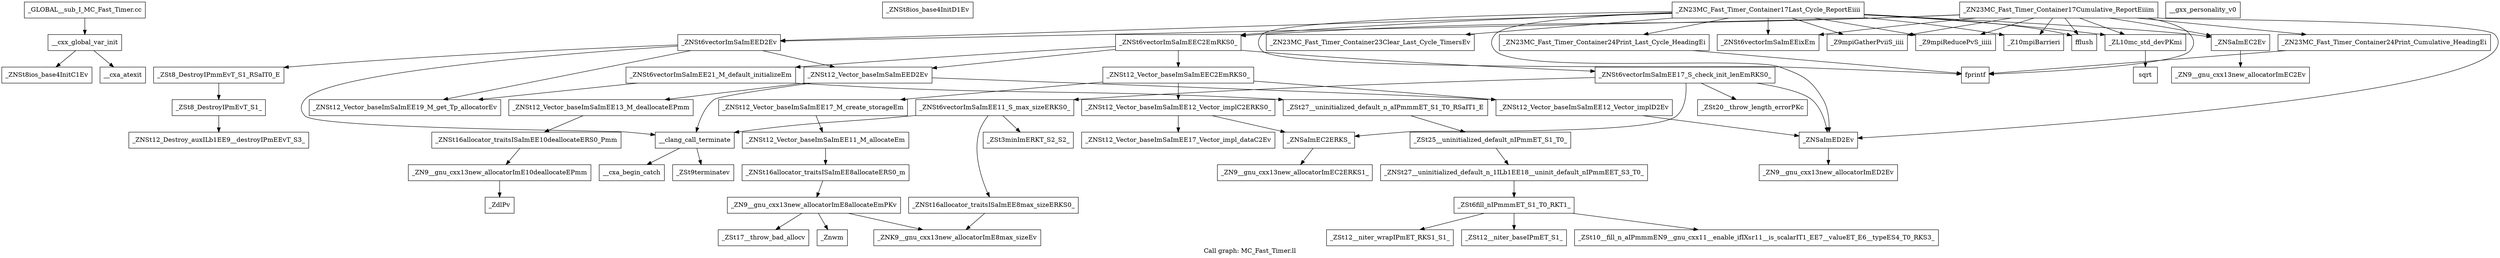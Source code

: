 digraph "Call graph: MC_Fast_Timer.ll" {
	label="Call graph: MC_Fast_Timer.ll";

	Node0x55ebbb03d340 [shape=record,label="{__cxx_global_var_init}"];
	Node0x55ebbb03d340 -> Node0x55ebbb03da40;
	Node0x55ebbb03d340 -> Node0x55ebbb03d2c0;
	Node0x55ebbb03da40 [shape=record,label="{_ZNSt8ios_base4InitC1Ev}"];
	Node0x55ebbb03d250 [shape=record,label="{_ZNSt8ios_base4InitD1Ev}"];
	Node0x55ebbb03d2c0 [shape=record,label="{__cxa_atexit}"];
	Node0x55ebbb03bce0 [shape=record,label="{_ZN23MC_Fast_Timer_Container24Print_Last_Cycle_HeadingEi}"];
	Node0x55ebbb03bce0 -> Node0x55ebbb060ad0;
	Node0x55ebbb0704a0 [shape=record,label="{_ZN23MC_Fast_Timer_Container24Print_Cumulative_HeadingEi}"];
	Node0x55ebbb0704a0 -> Node0x55ebbb060ad0;
	Node0x55ebbb060ad0 [shape=record,label="{fprintf}"];
	Node0x55ebbb05fb20 [shape=record,label="{_ZN23MC_Fast_Timer_Container17Cumulative_ReportEiiim}"];
	Node0x55ebbb05fb20 -> Node0x55ebbb072120;
	Node0x55ebbb05fb20 -> Node0x55ebbb05e200;
	Node0x55ebbb05fb20 -> Node0x55ebbb047980;
	Node0x55ebbb05fb20 -> Node0x55ebbb095070;
	Node0x55ebbb05fb20 -> Node0x55ebbb0950f0;
	Node0x55ebbb05fb20 -> Node0x55ebbb044cb0;
	Node0x55ebbb05fb20 -> Node0x55ebbb060ad0;
	Node0x55ebbb05fb20 -> Node0x55ebbb046c20;
	Node0x55ebbb05fb20 -> Node0x55ebbb044310;
	Node0x55ebbb05fb20 -> Node0x55ebbb08a610;
	Node0x55ebbb05fb20 -> Node0x55ebbb0704a0;
	Node0x55ebbb05fb20 -> Node0x55ebbb046b30;
	Node0x55ebbb095070 [shape=record,label="{_ZNSt6vectorImSaImEEC2EmRKS0_}"];
	Node0x55ebbb095070 -> Node0x55ebbb046470;
	Node0x55ebbb095070 -> Node0x55ebbb047c10;
	Node0x55ebbb095070 -> Node0x55ebbb050180;
	Node0x55ebbb095070 -> Node0x55ebbb04a010;
	Node0x55ebbb072120 [shape=record,label="{fflush}"];
	Node0x55ebbb05e200 [shape=record,label="{_Z10mpiBarrieri}"];
	Node0x55ebbb047980 [shape=record,label="{_ZNSaImEC2Ev}"];
	Node0x55ebbb047980 -> Node0x55ebbb044fe0;
	Node0x55ebbb04faf0 [shape=record,label="{_ZN23MC_Fast_Timer_Container23Clear_Last_Cycle_TimersEv}"];
	Node0x55ebbb04a6a0 [shape=record,label="{__gxx_personality_v0}"];
	Node0x55ebbb0950f0 [shape=record,label="{_ZNSaImED2Ev}"];
	Node0x55ebbb0950f0 -> Node0x55ebbb04b0c0;
	Node0x55ebbb046c20 [shape=record,label="{_ZNSt6vectorImSaImEEixEm}"];
	Node0x55ebbb046b30 [shape=record,label="{_Z9mpiReducePvS_iiiii}"];
	Node0x55ebbb08a610 [shape=record,label="{_Z9mpiGatherPviiS_iiii}"];
	Node0x55ebbb044310 [shape=record,label="{_ZL10mc_std_devPKmi}"];
	Node0x55ebbb044310 -> Node0x55ebbb04b960;
	Node0x55ebbb044cb0 [shape=record,label="{_ZNSt6vectorImSaImEED2Ev}"];
	Node0x55ebbb044cb0 -> Node0x55ebbb04bf50;
	Node0x55ebbb044cb0 -> Node0x55ebbb04d070;
	Node0x55ebbb044cb0 -> Node0x55ebbb04a010;
	Node0x55ebbb044cb0 -> Node0x55ebbb04e800;
	Node0x55ebbb04f130 [shape=record,label="{_ZN23MC_Fast_Timer_Container17Last_Cycle_ReportEiiii}"];
	Node0x55ebbb04f130 -> Node0x55ebbb072120;
	Node0x55ebbb04f130 -> Node0x55ebbb05e200;
	Node0x55ebbb04f130 -> Node0x55ebbb047980;
	Node0x55ebbb04f130 -> Node0x55ebbb095070;
	Node0x55ebbb04f130 -> Node0x55ebbb0950f0;
	Node0x55ebbb04f130 -> Node0x55ebbb04faf0;
	Node0x55ebbb04f130 -> Node0x55ebbb044cb0;
	Node0x55ebbb04f130 -> Node0x55ebbb060ad0;
	Node0x55ebbb04f130 -> Node0x55ebbb046c20;
	Node0x55ebbb04f130 -> Node0x55ebbb044310;
	Node0x55ebbb04f130 -> Node0x55ebbb08a610;
	Node0x55ebbb04f130 -> Node0x55ebbb03bce0;
	Node0x55ebbb04f130 -> Node0x55ebbb046b30;
	Node0x55ebbb04b960 [shape=record,label="{sqrt}"];
	Node0x55ebbb044fe0 [shape=record,label="{_ZN9__gnu_cxx13new_allocatorImEC2Ev}"];
	Node0x55ebbb04b0c0 [shape=record,label="{_ZN9__gnu_cxx13new_allocatorImED2Ev}"];
	Node0x55ebbb046470 [shape=record,label="{_ZNSt6vectorImSaImEE17_S_check_init_lenEmRKS0_}"];
	Node0x55ebbb046470 -> Node0x55ebbb04ff10;
	Node0x55ebbb046470 -> Node0x55ebbb050730;
	Node0x55ebbb046470 -> Node0x55ebbb0950f0;
	Node0x55ebbb046470 -> Node0x55ebbb050b50;
	Node0x55ebbb047c10 [shape=record,label="{_ZNSt12_Vector_baseImSaImEEC2EmRKS0_}"];
	Node0x55ebbb047c10 -> Node0x55ebbb051000;
	Node0x55ebbb047c10 -> Node0x55ebbb0518b0;
	Node0x55ebbb047c10 -> Node0x55ebbb051fb0;
	Node0x55ebbb050180 [shape=record,label="{_ZNSt6vectorImSaImEE21_M_default_initializeEm}"];
	Node0x55ebbb050180 -> Node0x55ebbb04bf50;
	Node0x55ebbb050180 -> Node0x55ebbb09ab20;
	Node0x55ebbb04a010 [shape=record,label="{_ZNSt12_Vector_baseImSaImEED2Ev}"];
	Node0x55ebbb04a010 -> Node0x55ebbb09aba0;
	Node0x55ebbb04a010 -> Node0x55ebbb051fb0;
	Node0x55ebbb04a010 -> Node0x55ebbb04e800;
	Node0x55ebbb050730 [shape=record,label="{_ZNSt6vectorImSaImEE11_S_max_sizeERKS0_}"];
	Node0x55ebbb050730 -> Node0x55ebbb09acd0;
	Node0x55ebbb050730 -> Node0x55ebbb09ad50;
	Node0x55ebbb050730 -> Node0x55ebbb04e800;
	Node0x55ebbb04ff10 [shape=record,label="{_ZNSaImEC2ERKS_}"];
	Node0x55ebbb04ff10 -> Node0x55ebbb09ae80;
	Node0x55ebbb050b50 [shape=record,label="{_ZSt20__throw_length_errorPKc}"];
	Node0x55ebbb09acd0 [shape=record,label="{_ZNSt16allocator_traitsISaImEE8max_sizeERKS0_}"];
	Node0x55ebbb09acd0 -> Node0x55ebbb053380;
	Node0x55ebbb09ad50 [shape=record,label="{_ZSt3minImERKT_S2_S2_}"];
	Node0x55ebbb04e800 [shape=record,label="{__clang_call_terminate}"];
	Node0x55ebbb04e800 -> Node0x55ebbb055ca0;
	Node0x55ebbb04e800 -> Node0x55ebbb057100;
	Node0x55ebbb055ca0 [shape=record,label="{__cxa_begin_catch}"];
	Node0x55ebbb057100 [shape=record,label="{_ZSt9terminatev}"];
	Node0x55ebbb053380 [shape=record,label="{_ZNK9__gnu_cxx13new_allocatorImE8max_sizeEv}"];
	Node0x55ebbb09ae80 [shape=record,label="{_ZN9__gnu_cxx13new_allocatorImEC2ERKS1_}"];
	Node0x55ebbb051000 [shape=record,label="{_ZNSt12_Vector_baseImSaImEE12_Vector_implC2ERKS0_}"];
	Node0x55ebbb051000 -> Node0x55ebbb04ff10;
	Node0x55ebbb051000 -> Node0x55ebbb057b90;
	Node0x55ebbb0518b0 [shape=record,label="{_ZNSt12_Vector_baseImSaImEE17_M_create_storageEm}"];
	Node0x55ebbb0518b0 -> Node0x55ebbb058420;
	Node0x55ebbb051fb0 [shape=record,label="{_ZNSt12_Vector_baseImSaImEE12_Vector_implD2Ev}"];
	Node0x55ebbb051fb0 -> Node0x55ebbb0950f0;
	Node0x55ebbb057b90 [shape=record,label="{_ZNSt12_Vector_baseImSaImEE17_Vector_impl_dataC2Ev}"];
	Node0x55ebbb058420 [shape=record,label="{_ZNSt12_Vector_baseImSaImEE11_M_allocateEm}"];
	Node0x55ebbb058420 -> Node0x55ebbb05abc0;
	Node0x55ebbb05abc0 [shape=record,label="{_ZNSt16allocator_traitsISaImEE8allocateERS0_m}"];
	Node0x55ebbb05abc0 -> Node0x55ebbb05b7d0;
	Node0x55ebbb05b7d0 [shape=record,label="{_ZN9__gnu_cxx13new_allocatorImE8allocateEmPKv}"];
	Node0x55ebbb05b7d0 -> Node0x55ebbb053380;
	Node0x55ebbb05b7d0 -> Node0x55ebbb0844f0;
	Node0x55ebbb05b7d0 -> Node0x55ebbb061cc0;
	Node0x55ebbb0844f0 [shape=record,label="{_ZSt17__throw_bad_allocv}"];
	Node0x55ebbb061cc0 [shape=record,label="{_Znwm}"];
	Node0x55ebbb09ab20 [shape=record,label="{_ZSt27__uninitialized_default_n_aIPmmmET_S1_T0_RSaIT1_E}"];
	Node0x55ebbb09ab20 -> Node0x55ebbb0992c0;
	Node0x55ebbb04bf50 [shape=record,label="{_ZNSt12_Vector_baseImSaImEE19_M_get_Tp_allocatorEv}"];
	Node0x55ebbb0992c0 [shape=record,label="{_ZSt25__uninitialized_default_nIPmmET_S1_T0_}"];
	Node0x55ebbb0992c0 -> Node0x55ebbb099370;
	Node0x55ebbb099370 [shape=record,label="{_ZNSt27__uninitialized_default_n_1ILb1EE18__uninit_default_nIPmmEET_S3_T0_}"];
	Node0x55ebbb099370 -> Node0x55ebbb099420;
	Node0x55ebbb099420 [shape=record,label="{_ZSt6fill_nIPmmmET_S1_T0_RKT1_}"];
	Node0x55ebbb099420 -> Node0x55ebbb0994d0;
	Node0x55ebbb099420 -> Node0x55ebbb099580;
	Node0x55ebbb099420 -> Node0x55ebbb099600;
	Node0x55ebbb099600 [shape=record,label="{_ZSt12__niter_wrapIPmET_RKS1_S1_}"];
	Node0x55ebbb099580 [shape=record,label="{_ZSt10__fill_n_aIPmmmEN9__gnu_cxx11__enable_ifIXsr11__is_scalarIT1_EE7__valueET_E6__typeES4_T0_RKS3_}"];
	Node0x55ebbb0994d0 [shape=record,label="{_ZSt12__niter_baseIPmET_S1_}"];
	Node0x55ebbb09aba0 [shape=record,label="{_ZNSt12_Vector_baseImSaImEE13_M_deallocateEPmm}"];
	Node0x55ebbb09aba0 -> Node0x55ebbb09a1b0;
	Node0x55ebbb09a1b0 [shape=record,label="{_ZNSt16allocator_traitsISaImEE10deallocateERS0_Pmm}"];
	Node0x55ebbb09a1b0 -> Node0x55ebbb09a230;
	Node0x55ebbb09a230 [shape=record,label="{_ZN9__gnu_cxx13new_allocatorImE10deallocateEPmm}"];
	Node0x55ebbb09a230 -> Node0x55ebbb09a2e0;
	Node0x55ebbb09a2e0 [shape=record,label="{_ZdlPv}"];
	Node0x55ebbb04d070 [shape=record,label="{_ZSt8_DestroyIPmmEvT_S1_RSaIT0_E}"];
	Node0x55ebbb04d070 -> Node0x55ebbb09a3c0;
	Node0x55ebbb09a3c0 [shape=record,label="{_ZSt8_DestroyIPmEvT_S1_}"];
	Node0x55ebbb09a3c0 -> Node0x55ebbb09a470;
	Node0x55ebbb09a470 [shape=record,label="{_ZNSt12_Destroy_auxILb1EE9__destroyIPmEEvT_S3_}"];
	Node0x55ebbb09a520 [shape=record,label="{_GLOBAL__sub_I_MC_Fast_Timer.cc}"];
	Node0x55ebbb09a520 -> Node0x55ebbb03d340;
}
